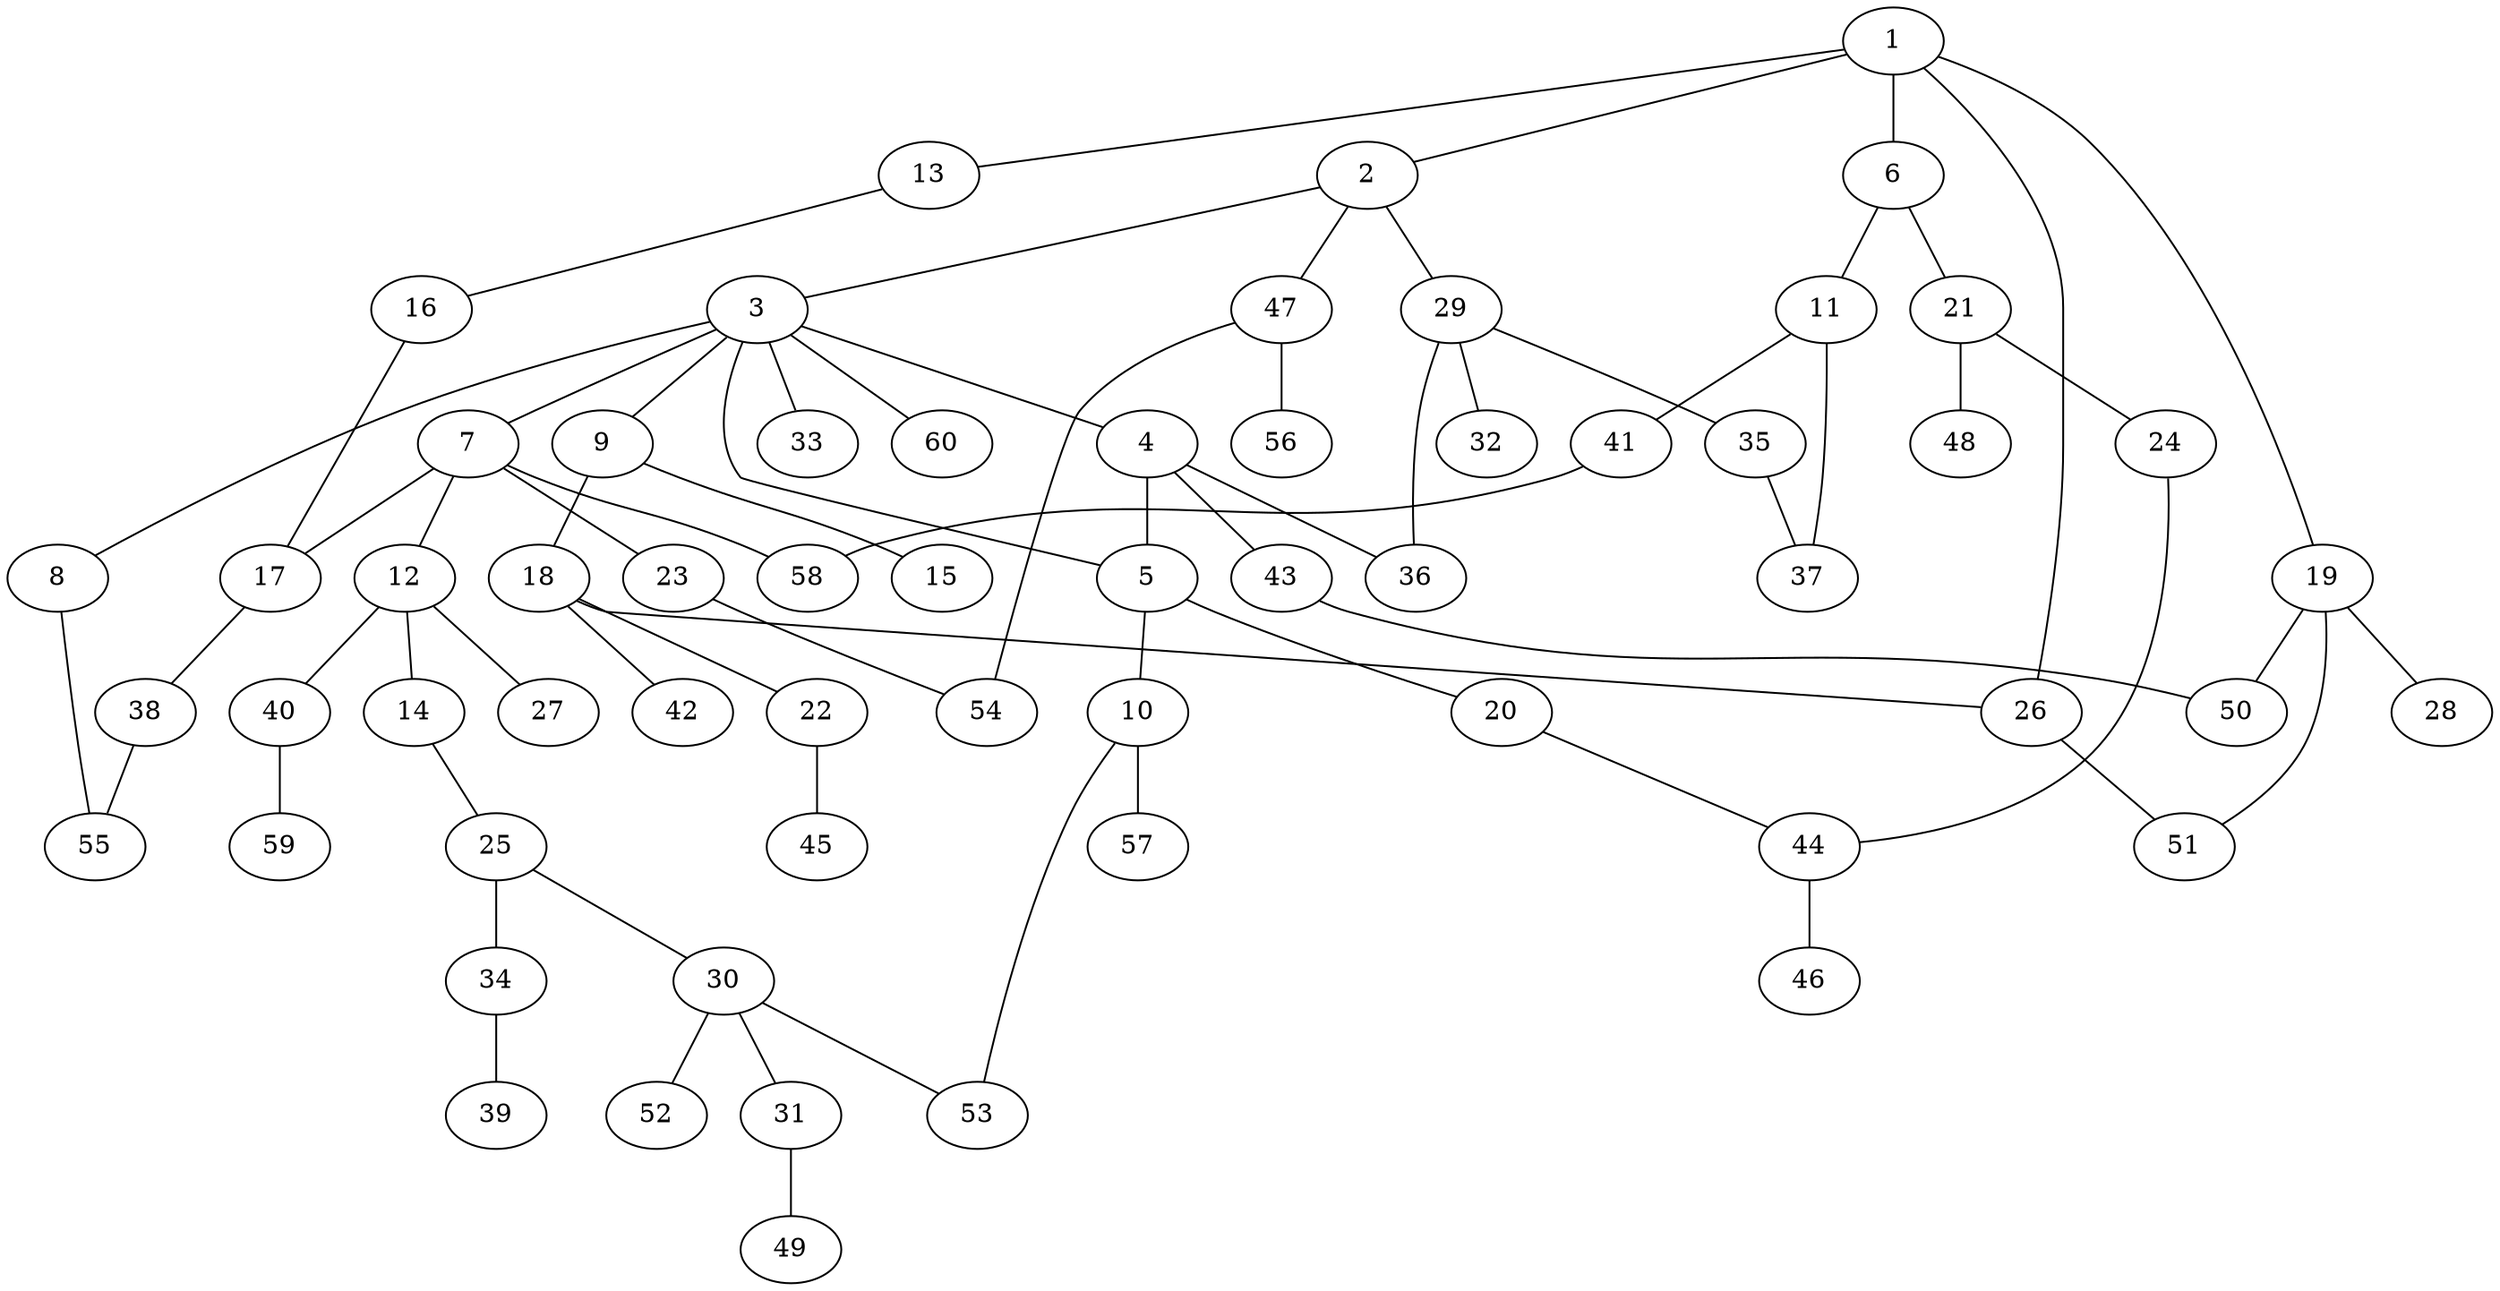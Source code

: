 graph graphname {1--2
1--6
1--13
1--19
1--26
2--3
2--29
2--47
3--4
3--5
3--7
3--8
3--9
3--33
3--60
4--5
4--36
4--43
5--10
5--20
6--11
6--21
7--12
7--17
7--23
7--58
8--55
9--15
9--18
10--53
10--57
11--37
11--41
12--14
12--27
12--40
13--16
14--25
16--17
17--38
18--22
18--26
18--42
19--28
19--50
19--51
20--44
21--24
21--48
22--45
23--54
24--44
25--30
25--34
26--51
29--32
29--35
29--36
30--31
30--52
30--53
31--49
34--39
35--37
38--55
40--59
41--58
43--50
44--46
47--54
47--56
}